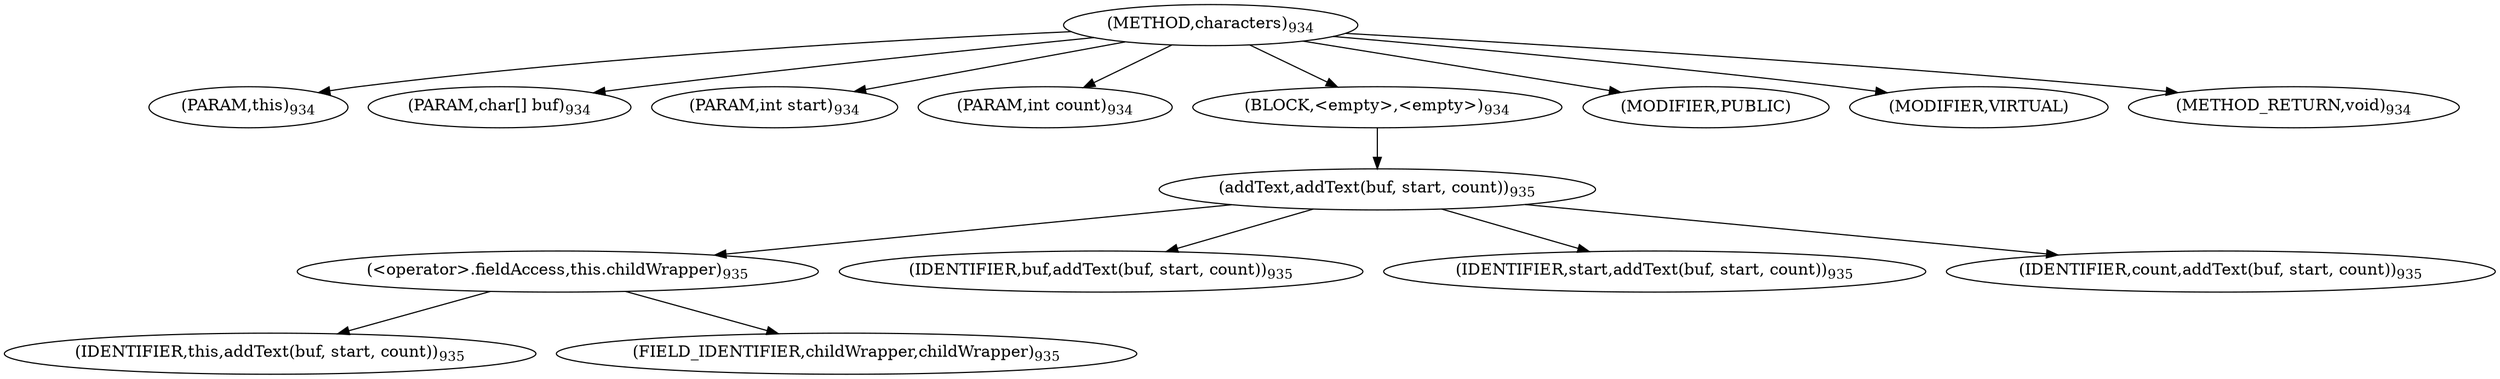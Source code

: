 digraph "characters" {  
"1865" [label = <(METHOD,characters)<SUB>934</SUB>> ]
"1866" [label = <(PARAM,this)<SUB>934</SUB>> ]
"1867" [label = <(PARAM,char[] buf)<SUB>934</SUB>> ]
"1868" [label = <(PARAM,int start)<SUB>934</SUB>> ]
"1869" [label = <(PARAM,int count)<SUB>934</SUB>> ]
"1870" [label = <(BLOCK,&lt;empty&gt;,&lt;empty&gt;)<SUB>934</SUB>> ]
"1871" [label = <(addText,addText(buf, start, count))<SUB>935</SUB>> ]
"1872" [label = <(&lt;operator&gt;.fieldAccess,this.childWrapper)<SUB>935</SUB>> ]
"1873" [label = <(IDENTIFIER,this,addText(buf, start, count))<SUB>935</SUB>> ]
"1874" [label = <(FIELD_IDENTIFIER,childWrapper,childWrapper)<SUB>935</SUB>> ]
"1875" [label = <(IDENTIFIER,buf,addText(buf, start, count))<SUB>935</SUB>> ]
"1876" [label = <(IDENTIFIER,start,addText(buf, start, count))<SUB>935</SUB>> ]
"1877" [label = <(IDENTIFIER,count,addText(buf, start, count))<SUB>935</SUB>> ]
"1878" [label = <(MODIFIER,PUBLIC)> ]
"1879" [label = <(MODIFIER,VIRTUAL)> ]
"1880" [label = <(METHOD_RETURN,void)<SUB>934</SUB>> ]
  "1865" -> "1866" 
  "1865" -> "1867" 
  "1865" -> "1868" 
  "1865" -> "1869" 
  "1865" -> "1870" 
  "1865" -> "1878" 
  "1865" -> "1879" 
  "1865" -> "1880" 
  "1870" -> "1871" 
  "1871" -> "1872" 
  "1871" -> "1875" 
  "1871" -> "1876" 
  "1871" -> "1877" 
  "1872" -> "1873" 
  "1872" -> "1874" 
}
